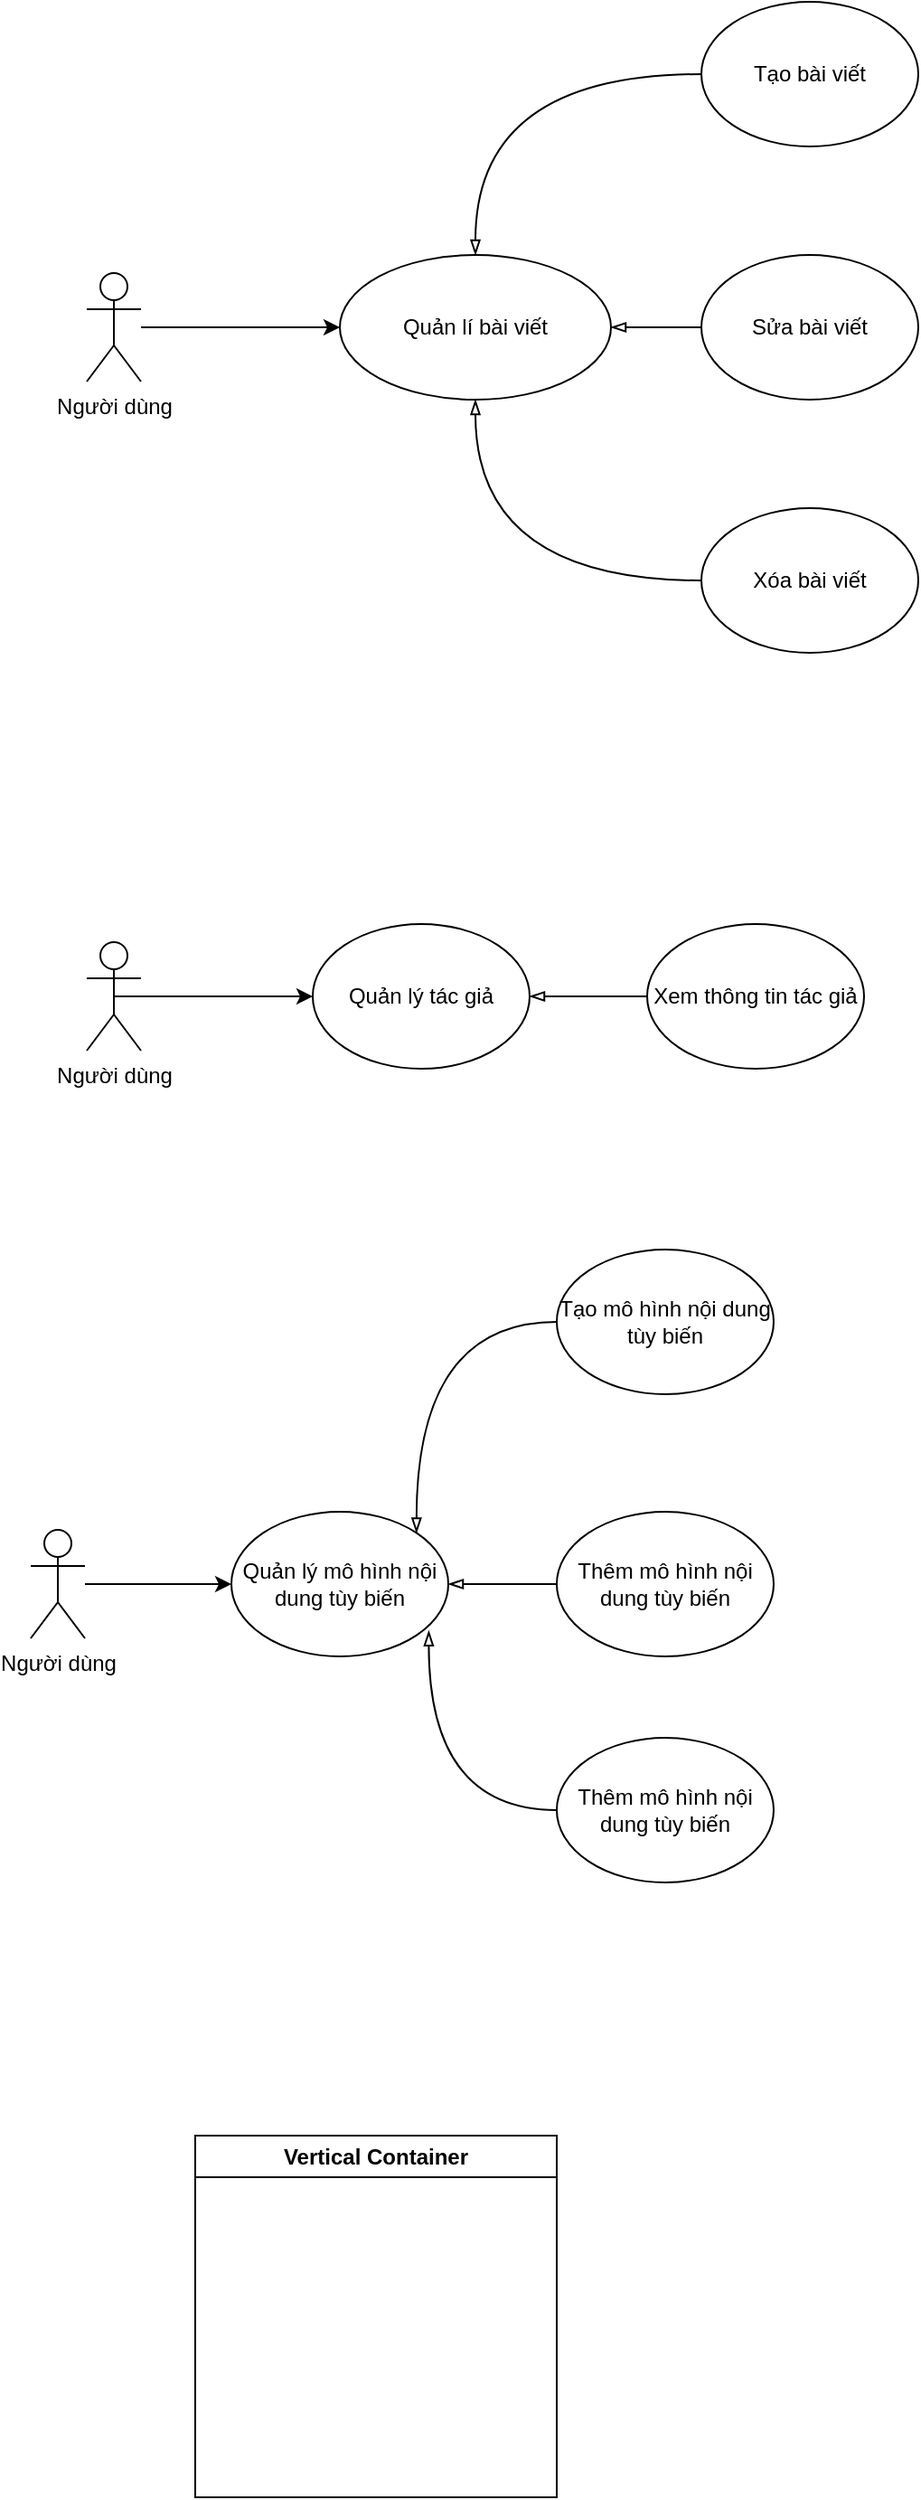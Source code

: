 <mxfile version="21.3.2" type="github">
  <diagram name="Page-1" id="2YBvvXClWsGukQMizWep">
    <mxGraphModel dx="1050" dy="590" grid="1" gridSize="10" guides="1" tooltips="1" connect="1" arrows="1" fold="1" page="1" pageScale="1" pageWidth="850" pageHeight="1100" math="0" shadow="0">
      <root>
        <mxCell id="0" />
        <mxCell id="1" parent="0" />
        <mxCell id="zPNDcWiPkaIgr_k1AdH4-6" style="edgeStyle=orthogonalEdgeStyle;orthogonalLoop=1;jettySize=auto;html=1;curved=1;" parent="1" source="zPNDcWiPkaIgr_k1AdH4-2" edge="1">
          <mxGeometry relative="1" as="geometry">
            <mxPoint x="380" y="230" as="targetPoint" />
          </mxGeometry>
        </mxCell>
        <mxCell id="zPNDcWiPkaIgr_k1AdH4-2" value="Người dùng" style="shape=umlActor;verticalLabelPosition=bottom;verticalAlign=top;html=1;" parent="1" vertex="1">
          <mxGeometry x="240" y="200" width="30" height="60" as="geometry" />
        </mxCell>
        <mxCell id="zPNDcWiPkaIgr_k1AdH4-5" value="Quản lí bài viết" style="ellipse;whiteSpace=wrap;html=1;" parent="1" vertex="1">
          <mxGeometry x="380" y="190" width="150" height="80" as="geometry" />
        </mxCell>
        <mxCell id="zPNDcWiPkaIgr_k1AdH4-8" style="edgeStyle=orthogonalEdgeStyle;orthogonalLoop=1;jettySize=auto;html=1;endArrow=blockThin;endFill=0;curved=1;" parent="1" source="zPNDcWiPkaIgr_k1AdH4-7" target="zPNDcWiPkaIgr_k1AdH4-5" edge="1">
          <mxGeometry relative="1" as="geometry" />
        </mxCell>
        <mxCell id="zPNDcWiPkaIgr_k1AdH4-7" value="Tạo bài viết" style="ellipse;whiteSpace=wrap;html=1;" parent="1" vertex="1">
          <mxGeometry x="580" y="50" width="120" height="80" as="geometry" />
        </mxCell>
        <mxCell id="zPNDcWiPkaIgr_k1AdH4-12" style="edgeStyle=orthogonalEdgeStyle;orthogonalLoop=1;jettySize=auto;html=1;entryX=1;entryY=0.5;entryDx=0;entryDy=0;endArrow=blockThin;endFill=0;curved=1;" parent="1" source="zPNDcWiPkaIgr_k1AdH4-11" target="zPNDcWiPkaIgr_k1AdH4-5" edge="1">
          <mxGeometry relative="1" as="geometry" />
        </mxCell>
        <mxCell id="zPNDcWiPkaIgr_k1AdH4-11" value="Sửa bài viết" style="ellipse;whiteSpace=wrap;html=1;" parent="1" vertex="1">
          <mxGeometry x="580" y="190" width="120" height="80" as="geometry" />
        </mxCell>
        <mxCell id="zPNDcWiPkaIgr_k1AdH4-15" style="edgeStyle=orthogonalEdgeStyle;orthogonalLoop=1;jettySize=auto;html=1;exitX=0;exitY=0.5;exitDx=0;exitDy=0;endArrow=blockThin;endFill=0;curved=1;" parent="1" source="zPNDcWiPkaIgr_k1AdH4-14" target="zPNDcWiPkaIgr_k1AdH4-5" edge="1">
          <mxGeometry relative="1" as="geometry" />
        </mxCell>
        <mxCell id="zPNDcWiPkaIgr_k1AdH4-14" value="Xóa bài viết" style="ellipse;whiteSpace=wrap;html=1;" parent="1" vertex="1">
          <mxGeometry x="580" y="330" width="120" height="80" as="geometry" />
        </mxCell>
        <mxCell id="zPNDcWiPkaIgr_k1AdH4-21" style="edgeStyle=orthogonalEdgeStyle;rounded=0;orthogonalLoop=1;jettySize=auto;html=1;exitX=0.5;exitY=0.5;exitDx=0;exitDy=0;exitPerimeter=0;" parent="1" source="zPNDcWiPkaIgr_k1AdH4-16" target="zPNDcWiPkaIgr_k1AdH4-17" edge="1">
          <mxGeometry relative="1" as="geometry" />
        </mxCell>
        <mxCell id="zPNDcWiPkaIgr_k1AdH4-16" value="Người dùng" style="shape=umlActor;verticalLabelPosition=bottom;verticalAlign=top;html=1;" parent="1" vertex="1">
          <mxGeometry x="240" y="570" width="30" height="60" as="geometry" />
        </mxCell>
        <mxCell id="zPNDcWiPkaIgr_k1AdH4-17" value="Quản lý tác giả" style="ellipse;whiteSpace=wrap;html=1;" parent="1" vertex="1">
          <mxGeometry x="365" y="560" width="120" height="80" as="geometry" />
        </mxCell>
        <mxCell id="zPNDcWiPkaIgr_k1AdH4-19" style="edgeStyle=orthogonalEdgeStyle;rounded=0;orthogonalLoop=1;jettySize=auto;html=1;entryX=1;entryY=0.5;entryDx=0;entryDy=0;endArrow=blockThin;endFill=0;" parent="1" source="zPNDcWiPkaIgr_k1AdH4-18" target="zPNDcWiPkaIgr_k1AdH4-17" edge="1">
          <mxGeometry relative="1" as="geometry" />
        </mxCell>
        <mxCell id="zPNDcWiPkaIgr_k1AdH4-18" value="Xem thông tin tác giả" style="ellipse;whiteSpace=wrap;html=1;" parent="1" vertex="1">
          <mxGeometry x="550" y="560" width="120" height="80" as="geometry" />
        </mxCell>
        <mxCell id="6Dj6uF5iJG1iBSS1ynmF-10" style="edgeStyle=orthogonalEdgeStyle;rounded=0;orthogonalLoop=1;jettySize=auto;html=1;entryX=0;entryY=0.5;entryDx=0;entryDy=0;" edge="1" parent="1" source="zPNDcWiPkaIgr_k1AdH4-22" target="zPNDcWiPkaIgr_k1AdH4-23">
          <mxGeometry relative="1" as="geometry" />
        </mxCell>
        <mxCell id="zPNDcWiPkaIgr_k1AdH4-22" value="Người dùng" style="shape=umlActor;verticalLabelPosition=bottom;verticalAlign=top;html=1;" parent="1" vertex="1">
          <mxGeometry x="209" y="895" width="30" height="60" as="geometry" />
        </mxCell>
        <mxCell id="zPNDcWiPkaIgr_k1AdH4-23" value="Quản lý mô hình nội dung tùy biến" style="ellipse;whiteSpace=wrap;html=1;" parent="1" vertex="1">
          <mxGeometry x="320" y="885" width="120" height="80" as="geometry" />
        </mxCell>
        <mxCell id="6Dj6uF5iJG1iBSS1ynmF-8" style="edgeStyle=orthogonalEdgeStyle;orthogonalLoop=1;jettySize=auto;html=1;exitX=0;exitY=0.5;exitDx=0;exitDy=0;entryX=1;entryY=0;entryDx=0;entryDy=0;endArrow=blockThin;endFill=0;curved=1;" edge="1" parent="1" source="zPNDcWiPkaIgr_k1AdH4-26" target="zPNDcWiPkaIgr_k1AdH4-23">
          <mxGeometry relative="1" as="geometry" />
        </mxCell>
        <mxCell id="zPNDcWiPkaIgr_k1AdH4-26" value="Tạo mô hình nội dung tùy biến" style="ellipse;whiteSpace=wrap;html=1;" parent="1" vertex="1">
          <mxGeometry x="500" y="740" width="120" height="80" as="geometry" />
        </mxCell>
        <mxCell id="6Dj6uF5iJG1iBSS1ynmF-9" style="edgeStyle=orthogonalEdgeStyle;orthogonalLoop=1;jettySize=auto;html=1;entryX=1;entryY=0.5;entryDx=0;entryDy=0;endArrow=blockThin;endFill=0;curved=1;" edge="1" parent="1" source="zPNDcWiPkaIgr_k1AdH4-31" target="zPNDcWiPkaIgr_k1AdH4-23">
          <mxGeometry relative="1" as="geometry" />
        </mxCell>
        <mxCell id="zPNDcWiPkaIgr_k1AdH4-31" value="Thêm mô hình nội dung tùy biến" style="ellipse;whiteSpace=wrap;html=1;" parent="1" vertex="1">
          <mxGeometry x="500" y="885" width="120" height="80" as="geometry" />
        </mxCell>
        <mxCell id="6Dj6uF5iJG1iBSS1ynmF-6" style="edgeStyle=orthogonalEdgeStyle;orthogonalLoop=1;jettySize=auto;html=1;entryX=0.91;entryY=0.823;entryDx=0;entryDy=0;entryPerimeter=0;endArrow=blockThin;endFill=0;curved=1;" edge="1" parent="1" source="6Dj6uF5iJG1iBSS1ynmF-1" target="zPNDcWiPkaIgr_k1AdH4-23">
          <mxGeometry relative="1" as="geometry" />
        </mxCell>
        <mxCell id="6Dj6uF5iJG1iBSS1ynmF-1" value="Thêm mô hình nội dung tùy biến" style="ellipse;whiteSpace=wrap;html=1;" vertex="1" parent="1">
          <mxGeometry x="500" y="1010" width="120" height="80" as="geometry" />
        </mxCell>
        <mxCell id="6Dj6uF5iJG1iBSS1ynmF-11" value="Vertical Container" style="swimlane;whiteSpace=wrap;html=1;" vertex="1" parent="1">
          <mxGeometry x="300" y="1230" width="200" height="200" as="geometry" />
        </mxCell>
      </root>
    </mxGraphModel>
  </diagram>
</mxfile>
